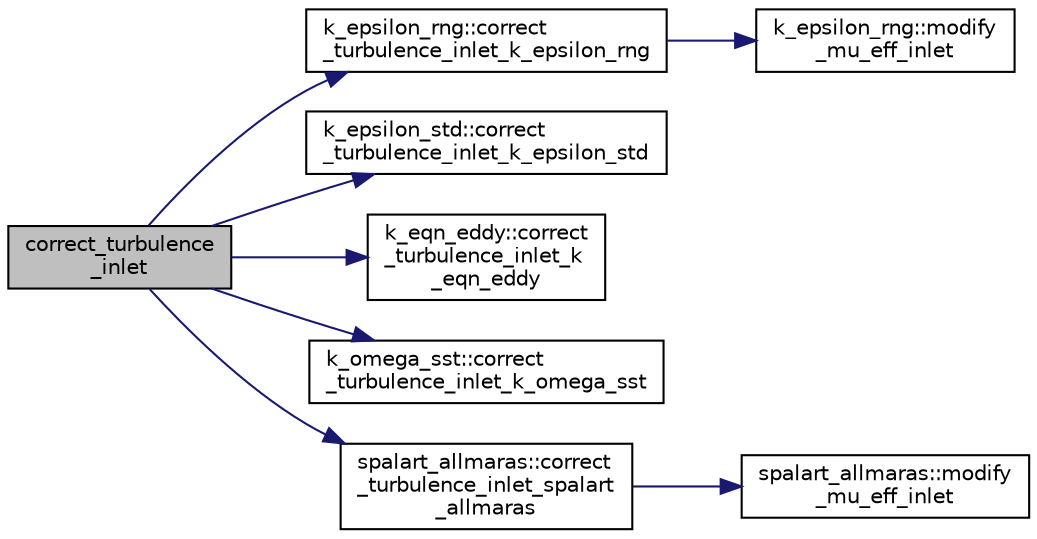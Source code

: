 digraph "correct_turbulence_inlet"
{
 // LATEX_PDF_SIZE
  edge [fontname="Helvetica",fontsize="10",labelfontname="Helvetica",labelfontsize="10"];
  node [fontname="Helvetica",fontsize="10",shape=record];
  rankdir="LR";
  Node1 [label="correct_turbulence\l_inlet",height=0.2,width=0.4,color="black", fillcolor="grey75", style="filled", fontcolor="black",tooltip=" "];
  Node1 -> Node2 [color="midnightblue",fontsize="10",style="solid",fontname="Helvetica"];
  Node2 [label="k_epsilon_rng::correct\l_turbulence_inlet_k_epsilon_rng",height=0.2,width=0.4,color="black", fillcolor="white", style="filled",URL="$namespacek__epsilon__rng.html#a26639f5f7047e9c797b92d7383543509",tooltip=" "];
  Node2 -> Node3 [color="midnightblue",fontsize="10",style="solid",fontname="Helvetica"];
  Node3 [label="k_epsilon_rng::modify\l_mu_eff_inlet",height=0.2,width=0.4,color="black", fillcolor="white", style="filled",URL="$namespacek__epsilon__rng.html#ac9112e6bf146afd6c79028a23415676c",tooltip=" "];
  Node1 -> Node4 [color="midnightblue",fontsize="10",style="solid",fontname="Helvetica"];
  Node4 [label="k_epsilon_std::correct\l_turbulence_inlet_k_epsilon_std",height=0.2,width=0.4,color="black", fillcolor="white", style="filled",URL="$namespacek__epsilon__std.html#a1f9fe4f360a65f9d3f13c90cc30870b0",tooltip=" "];
  Node1 -> Node5 [color="midnightblue",fontsize="10",style="solid",fontname="Helvetica"];
  Node5 [label="k_eqn_eddy::correct\l_turbulence_inlet_k\l_eqn_eddy",height=0.2,width=0.4,color="black", fillcolor="white", style="filled",URL="$namespacek__eqn__eddy.html#ad5bb72a91afad8c4bf8ad7a1cbe1896c",tooltip=" "];
  Node1 -> Node6 [color="midnightblue",fontsize="10",style="solid",fontname="Helvetica"];
  Node6 [label="k_omega_sst::correct\l_turbulence_inlet_k_omega_sst",height=0.2,width=0.4,color="black", fillcolor="white", style="filled",URL="$namespacek__omega__sst.html#a7517fe9a1330e8b029752fc148aefa1c",tooltip=" "];
  Node1 -> Node7 [color="midnightblue",fontsize="10",style="solid",fontname="Helvetica"];
  Node7 [label="spalart_allmaras::correct\l_turbulence_inlet_spalart\l_allmaras",height=0.2,width=0.4,color="black", fillcolor="white", style="filled",URL="$namespacespalart__allmaras.html#a2ffe9e1ca257402ec463076fa2318a21",tooltip=" "];
  Node7 -> Node8 [color="midnightblue",fontsize="10",style="solid",fontname="Helvetica"];
  Node8 [label="spalart_allmaras::modify\l_mu_eff_inlet",height=0.2,width=0.4,color="black", fillcolor="white", style="filled",URL="$namespacespalart__allmaras.html#a39fb7d437ed286f6c825ef0533461cea",tooltip=" "];
}
